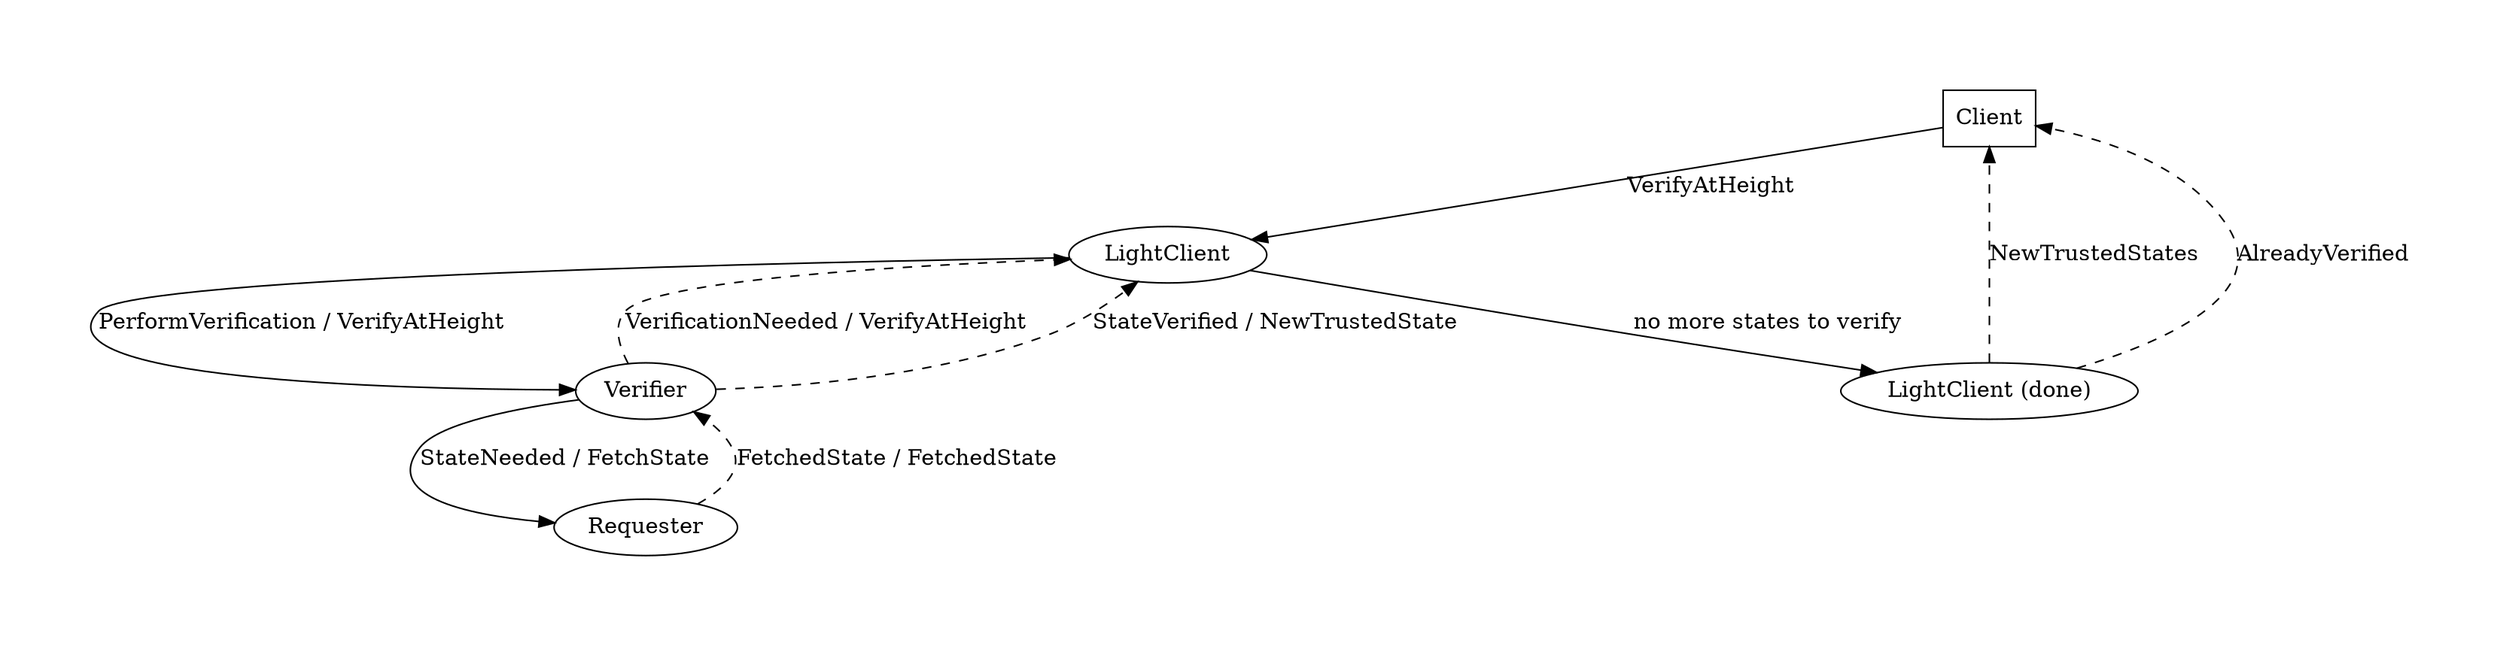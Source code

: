 digraph G {
  dpi = 300.00;
  pad = 0.8;
  nodesep = 1;

  Client [shape = box];
  LightClientDone [label = "LightClient (done)"];

  Client      -> LightClient  [label = "VerifyAtHeight"];
  LightClient -> Verifier     [label = "PerformVerification / VerifyAtHeight"];
  Verifier    -> Requester    [label = "StateNeeded / FetchState"];
  Requester   -> Verifier     [label = "FetchedState / FetchedState", style = dashed];
  Verifier    -> LightClient  [label = "VerificationNeeded / VerifyAtHeight", style = dashed];
  Verifier    -> LightClient  [label = "StateVerified / NewTrustedState", style = dashed];
  LightClient -> LightClientDone [label = "no more states to verify"];
  LightClientDone -> Client       [label = "NewTrustedStates", style = dashed];
  LightClientDone -> Client       [label = "AlreadyVerified", style = dashed];
}
